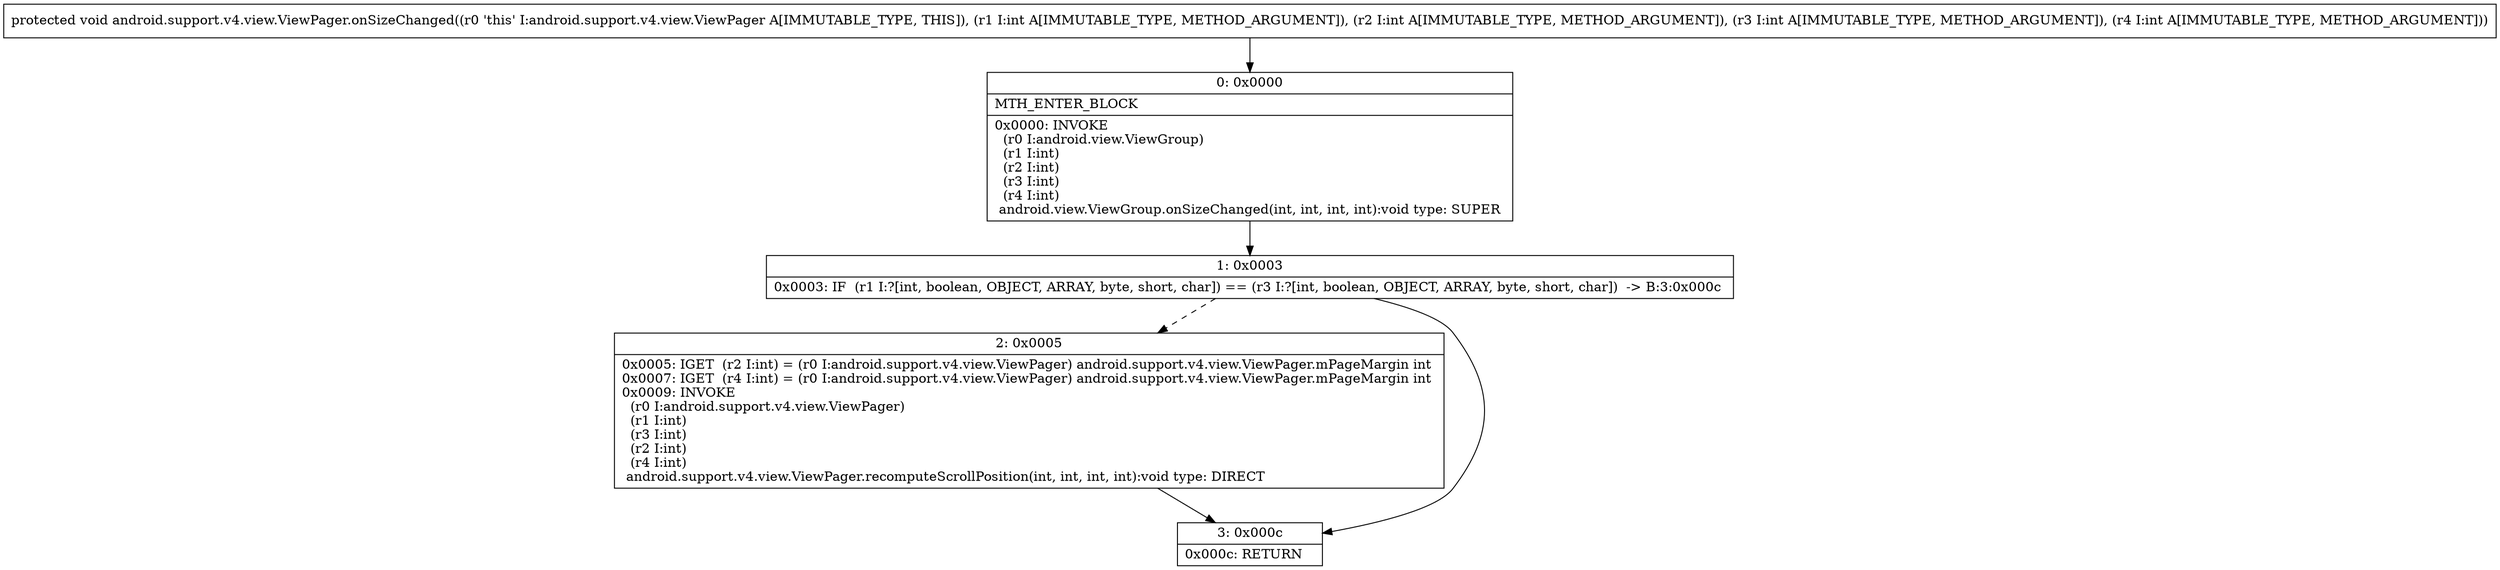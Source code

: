 digraph "CFG forandroid.support.v4.view.ViewPager.onSizeChanged(IIII)V" {
Node_0 [shape=record,label="{0\:\ 0x0000|MTH_ENTER_BLOCK\l|0x0000: INVOKE  \l  (r0 I:android.view.ViewGroup)\l  (r1 I:int)\l  (r2 I:int)\l  (r3 I:int)\l  (r4 I:int)\l android.view.ViewGroup.onSizeChanged(int, int, int, int):void type: SUPER \l}"];
Node_1 [shape=record,label="{1\:\ 0x0003|0x0003: IF  (r1 I:?[int, boolean, OBJECT, ARRAY, byte, short, char]) == (r3 I:?[int, boolean, OBJECT, ARRAY, byte, short, char])  \-\> B:3:0x000c \l}"];
Node_2 [shape=record,label="{2\:\ 0x0005|0x0005: IGET  (r2 I:int) = (r0 I:android.support.v4.view.ViewPager) android.support.v4.view.ViewPager.mPageMargin int \l0x0007: IGET  (r4 I:int) = (r0 I:android.support.v4.view.ViewPager) android.support.v4.view.ViewPager.mPageMargin int \l0x0009: INVOKE  \l  (r0 I:android.support.v4.view.ViewPager)\l  (r1 I:int)\l  (r3 I:int)\l  (r2 I:int)\l  (r4 I:int)\l android.support.v4.view.ViewPager.recomputeScrollPosition(int, int, int, int):void type: DIRECT \l}"];
Node_3 [shape=record,label="{3\:\ 0x000c|0x000c: RETURN   \l}"];
MethodNode[shape=record,label="{protected void android.support.v4.view.ViewPager.onSizeChanged((r0 'this' I:android.support.v4.view.ViewPager A[IMMUTABLE_TYPE, THIS]), (r1 I:int A[IMMUTABLE_TYPE, METHOD_ARGUMENT]), (r2 I:int A[IMMUTABLE_TYPE, METHOD_ARGUMENT]), (r3 I:int A[IMMUTABLE_TYPE, METHOD_ARGUMENT]), (r4 I:int A[IMMUTABLE_TYPE, METHOD_ARGUMENT])) }"];
MethodNode -> Node_0;
Node_0 -> Node_1;
Node_1 -> Node_2[style=dashed];
Node_1 -> Node_3;
Node_2 -> Node_3;
}

